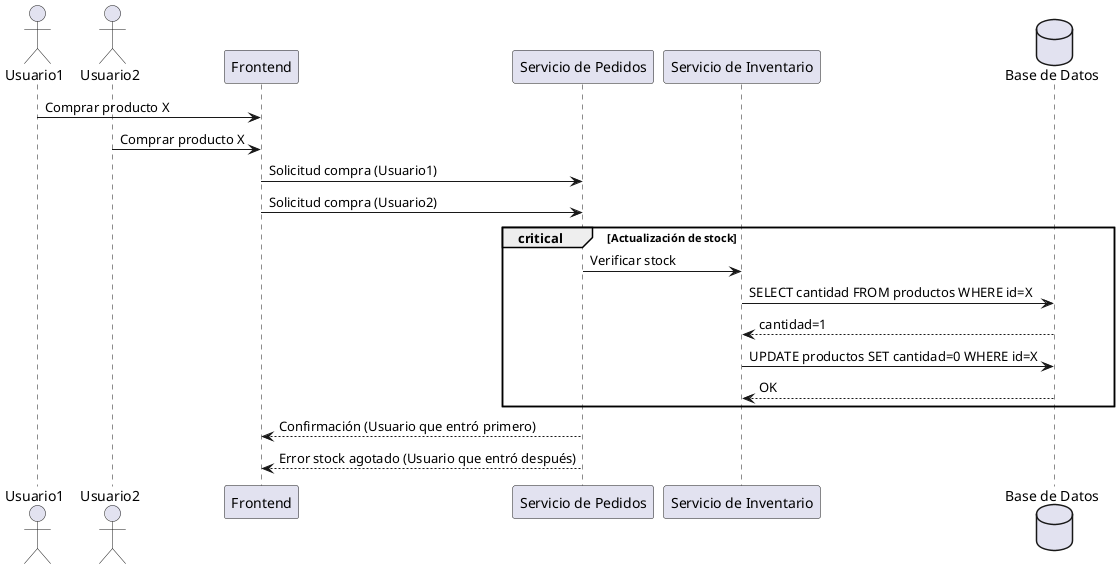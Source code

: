 @startuml
actor Usuario1
actor Usuario2
participant "Frontend" as FE
participant "Servicio de Pedidos" as Pedidos
participant "Servicio de Inventario" as Inv
database "Base de Datos" as DB

Usuario1 -> FE : Comprar producto X
Usuario2 -> FE : Comprar producto X

FE -> Pedidos : Solicitud compra (Usuario1)
FE -> Pedidos : Solicitud compra (Usuario2)

critical Actualización de stock
  Pedidos -> Inv : Verificar stock
  Inv -> DB : SELECT cantidad FROM productos WHERE id=X
  DB --> Inv : cantidad=1
  Inv -> DB : UPDATE productos SET cantidad=0 WHERE id=X
  DB --> Inv : OK
end

Pedidos --> FE : Confirmación (Usuario que entró primero)
Pedidos --> FE : Error stock agotado (Usuario que entró después)
@enduml
